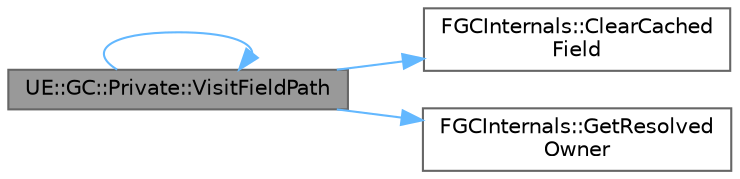 digraph "UE::GC::Private::VisitFieldPath"
{
 // INTERACTIVE_SVG=YES
 // LATEX_PDF_SIZE
  bgcolor="transparent";
  edge [fontname=Helvetica,fontsize=10,labelfontname=Helvetica,labelfontsize=10];
  node [fontname=Helvetica,fontsize=10,shape=box,height=0.2,width=0.4];
  rankdir="LR";
  Node1 [id="Node000001",label="UE::GC::Private::VisitFieldPath",height=0.2,width=0.4,color="gray40", fillcolor="grey60", style="filled", fontcolor="black",tooltip=" "];
  Node1 -> Node2 [id="edge1_Node000001_Node000002",color="steelblue1",style="solid",tooltip=" "];
  Node2 [id="Node000002",label="FGCInternals::ClearCached\lField",height=0.2,width=0.4,color="grey40", fillcolor="white", style="filled",URL="$dd/d88/structFGCInternals.html#a74d41f1bfd672065289f8614a4c8c76c",tooltip=" "];
  Node1 -> Node3 [id="edge2_Node000001_Node000003",color="steelblue1",style="solid",tooltip=" "];
  Node3 [id="Node000003",label="FGCInternals::GetResolved\lOwner",height=0.2,width=0.4,color="grey40", fillcolor="white", style="filled",URL="$dd/d88/structFGCInternals.html#adbe8d027629b24da099bf82ee828a96b",tooltip=" "];
  Node1 -> Node1 [id="edge3_Node000001_Node000001",color="steelblue1",style="solid",tooltip=" "];
}
